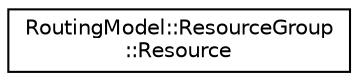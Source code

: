 digraph "Graphical Class Hierarchy"
{
 // LATEX_PDF_SIZE
  edge [fontname="Helvetica",fontsize="10",labelfontname="Helvetica",labelfontsize="10"];
  node [fontname="Helvetica",fontsize="10",shape=record];
  rankdir="LR";
  Node0 [label="RoutingModel::ResourceGroup\l::Resource",height=0.2,width=0.4,color="black", fillcolor="white", style="filled",URL="$classoperations__research_1_1_routing_model_1_1_resource_group_1_1_resource.html",tooltip="A Resource sets attributes (costs/constraints) for a set of dimensions."];
}
